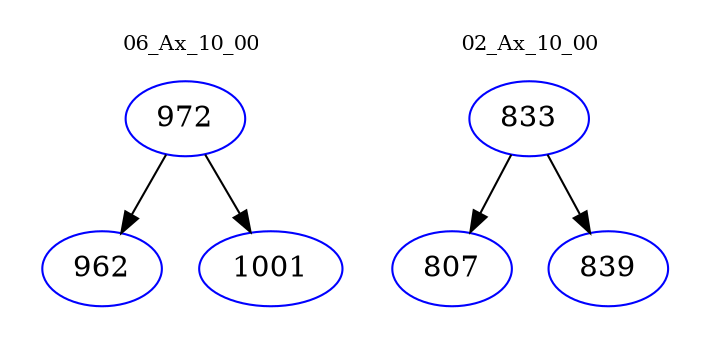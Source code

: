 digraph{
subgraph cluster_0 {
color = white
label = "06_Ax_10_00";
fontsize=10;
T0_972 [label="972", color="blue"]
T0_972 -> T0_962 [color="black"]
T0_962 [label="962", color="blue"]
T0_972 -> T0_1001 [color="black"]
T0_1001 [label="1001", color="blue"]
}
subgraph cluster_1 {
color = white
label = "02_Ax_10_00";
fontsize=10;
T1_833 [label="833", color="blue"]
T1_833 -> T1_807 [color="black"]
T1_807 [label="807", color="blue"]
T1_833 -> T1_839 [color="black"]
T1_839 [label="839", color="blue"]
}
}
